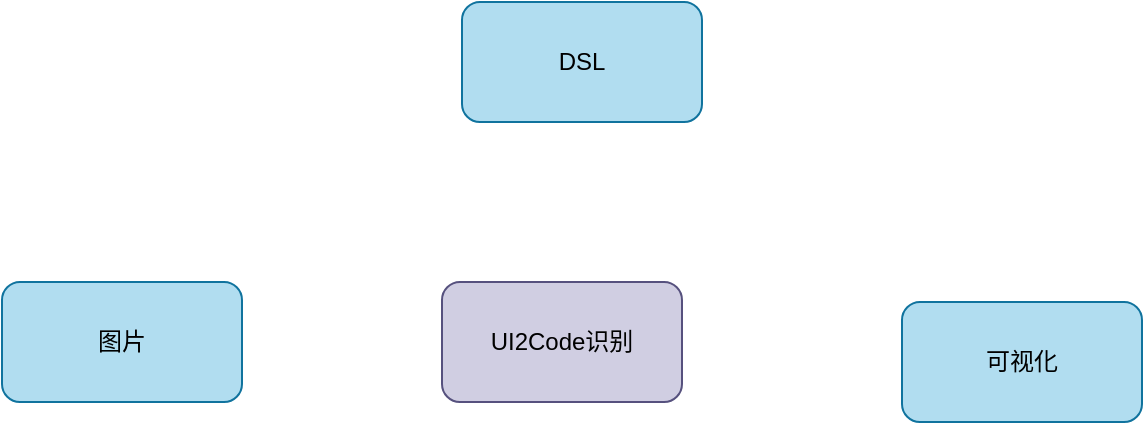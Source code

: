 <mxfile version="13.1.3">
    <diagram id="6hGFLwfOUW9BJ-s0fimq" name="Page-1">
        <mxGraphModel dx="1045" dy="779" grid="1" gridSize="10" guides="1" tooltips="1" connect="1" arrows="1" fold="1" page="0" pageScale="1" pageWidth="827" pageHeight="1169" background="none" math="0" shadow="0">
            <root>
                <mxCell id="0"/>
                <mxCell id="1" parent="0"/>
                <mxCell id="2" value="&lt;font color=&quot;#000000&quot;&gt;UI2Code识别&lt;/font&gt;" style="rounded=1;whiteSpace=wrap;html=1;fillColor=#d0cee2;strokeColor=#56517e;" vertex="1" parent="1">
                    <mxGeometry x="-110" y="60" width="120" height="60" as="geometry"/>
                </mxCell>
                <mxCell id="3" value="&lt;font color=&quot;#000000&quot;&gt;图片&lt;/font&gt;" style="rounded=1;whiteSpace=wrap;html=1;fillColor=#b1ddf0;strokeColor=#10739e;" vertex="1" parent="1">
                    <mxGeometry x="-330" y="60" width="120" height="60" as="geometry"/>
                </mxCell>
                <mxCell id="4" value="&lt;font color=&quot;#000000&quot;&gt;DSL&lt;/font&gt;" style="rounded=1;whiteSpace=wrap;html=1;fillColor=#b1ddf0;strokeColor=#10739e;" vertex="1" parent="1">
                    <mxGeometry x="-100" y="-80" width="120" height="60" as="geometry"/>
                </mxCell>
                <mxCell id="5" value="&lt;font color=&quot;#000000&quot;&gt;可视化&lt;/font&gt;" style="rounded=1;whiteSpace=wrap;html=1;fillColor=#b1ddf0;strokeColor=#10739e;" vertex="1" parent="1">
                    <mxGeometry x="120" y="70" width="120" height="60" as="geometry"/>
                </mxCell>
            </root>
        </mxGraphModel>
    </diagram>
</mxfile>